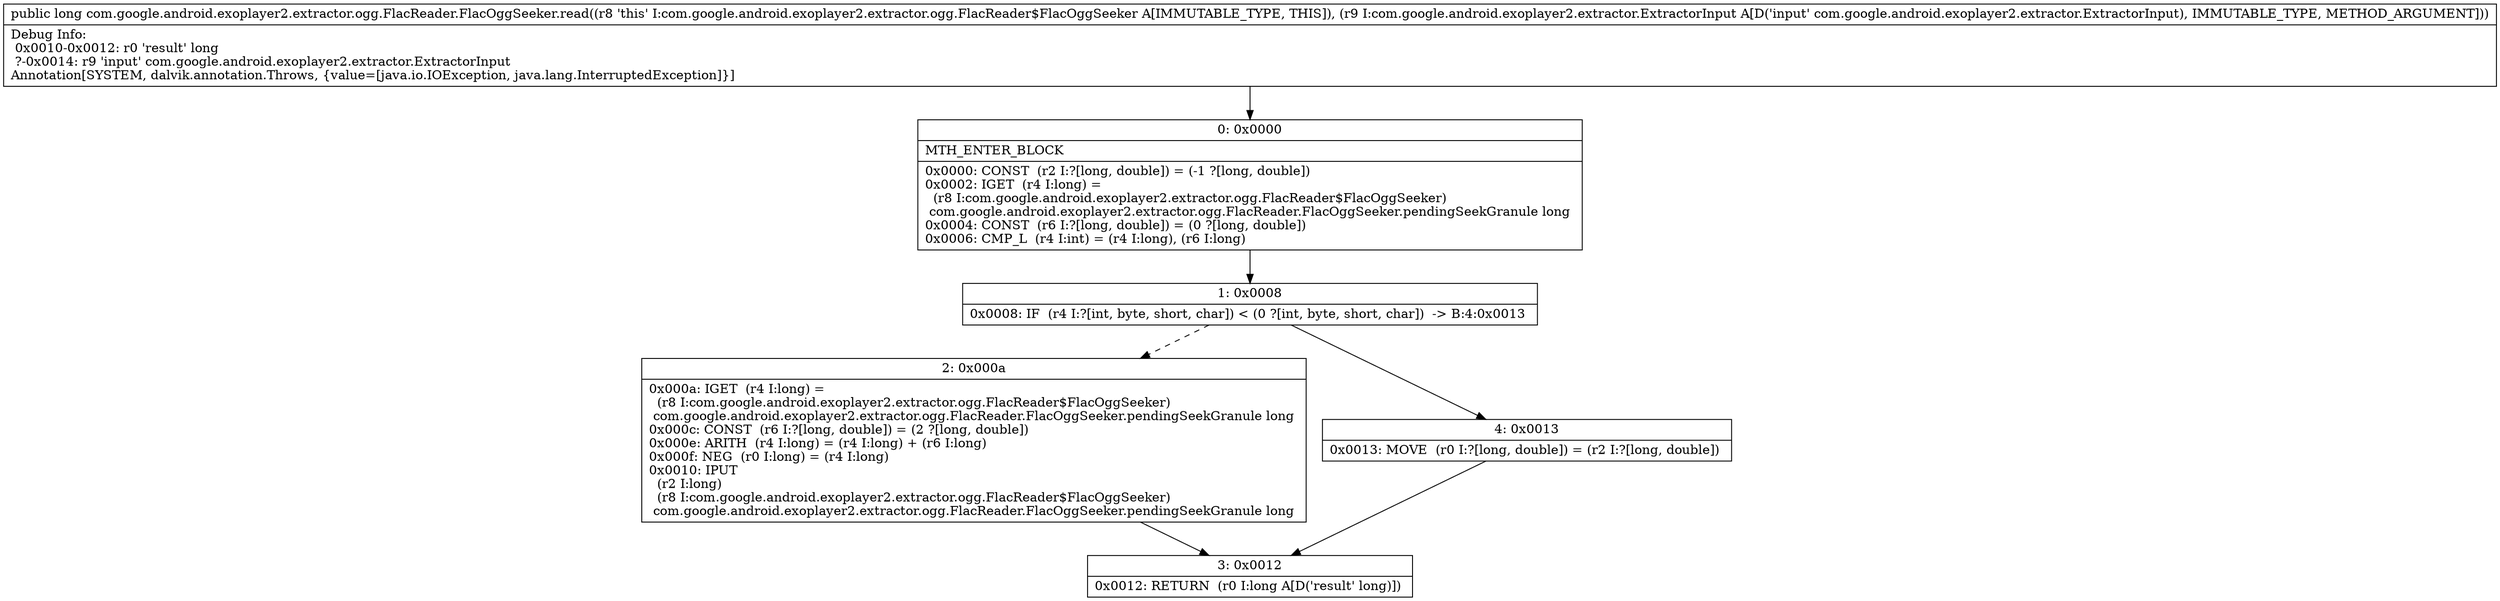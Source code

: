 digraph "CFG forcom.google.android.exoplayer2.extractor.ogg.FlacReader.FlacOggSeeker.read(Lcom\/google\/android\/exoplayer2\/extractor\/ExtractorInput;)J" {
Node_0 [shape=record,label="{0\:\ 0x0000|MTH_ENTER_BLOCK\l|0x0000: CONST  (r2 I:?[long, double]) = (\-1 ?[long, double]) \l0x0002: IGET  (r4 I:long) = \l  (r8 I:com.google.android.exoplayer2.extractor.ogg.FlacReader$FlacOggSeeker)\l com.google.android.exoplayer2.extractor.ogg.FlacReader.FlacOggSeeker.pendingSeekGranule long \l0x0004: CONST  (r6 I:?[long, double]) = (0 ?[long, double]) \l0x0006: CMP_L  (r4 I:int) = (r4 I:long), (r6 I:long) \l}"];
Node_1 [shape=record,label="{1\:\ 0x0008|0x0008: IF  (r4 I:?[int, byte, short, char]) \< (0 ?[int, byte, short, char])  \-\> B:4:0x0013 \l}"];
Node_2 [shape=record,label="{2\:\ 0x000a|0x000a: IGET  (r4 I:long) = \l  (r8 I:com.google.android.exoplayer2.extractor.ogg.FlacReader$FlacOggSeeker)\l com.google.android.exoplayer2.extractor.ogg.FlacReader.FlacOggSeeker.pendingSeekGranule long \l0x000c: CONST  (r6 I:?[long, double]) = (2 ?[long, double]) \l0x000e: ARITH  (r4 I:long) = (r4 I:long) + (r6 I:long) \l0x000f: NEG  (r0 I:long) = (r4 I:long) \l0x0010: IPUT  \l  (r2 I:long)\l  (r8 I:com.google.android.exoplayer2.extractor.ogg.FlacReader$FlacOggSeeker)\l com.google.android.exoplayer2.extractor.ogg.FlacReader.FlacOggSeeker.pendingSeekGranule long \l}"];
Node_3 [shape=record,label="{3\:\ 0x0012|0x0012: RETURN  (r0 I:long A[D('result' long)]) \l}"];
Node_4 [shape=record,label="{4\:\ 0x0013|0x0013: MOVE  (r0 I:?[long, double]) = (r2 I:?[long, double]) \l}"];
MethodNode[shape=record,label="{public long com.google.android.exoplayer2.extractor.ogg.FlacReader.FlacOggSeeker.read((r8 'this' I:com.google.android.exoplayer2.extractor.ogg.FlacReader$FlacOggSeeker A[IMMUTABLE_TYPE, THIS]), (r9 I:com.google.android.exoplayer2.extractor.ExtractorInput A[D('input' com.google.android.exoplayer2.extractor.ExtractorInput), IMMUTABLE_TYPE, METHOD_ARGUMENT]))  | Debug Info:\l  0x0010\-0x0012: r0 'result' long\l  ?\-0x0014: r9 'input' com.google.android.exoplayer2.extractor.ExtractorInput\lAnnotation[SYSTEM, dalvik.annotation.Throws, \{value=[java.io.IOException, java.lang.InterruptedException]\}]\l}"];
MethodNode -> Node_0;
Node_0 -> Node_1;
Node_1 -> Node_2[style=dashed];
Node_1 -> Node_4;
Node_2 -> Node_3;
Node_4 -> Node_3;
}

